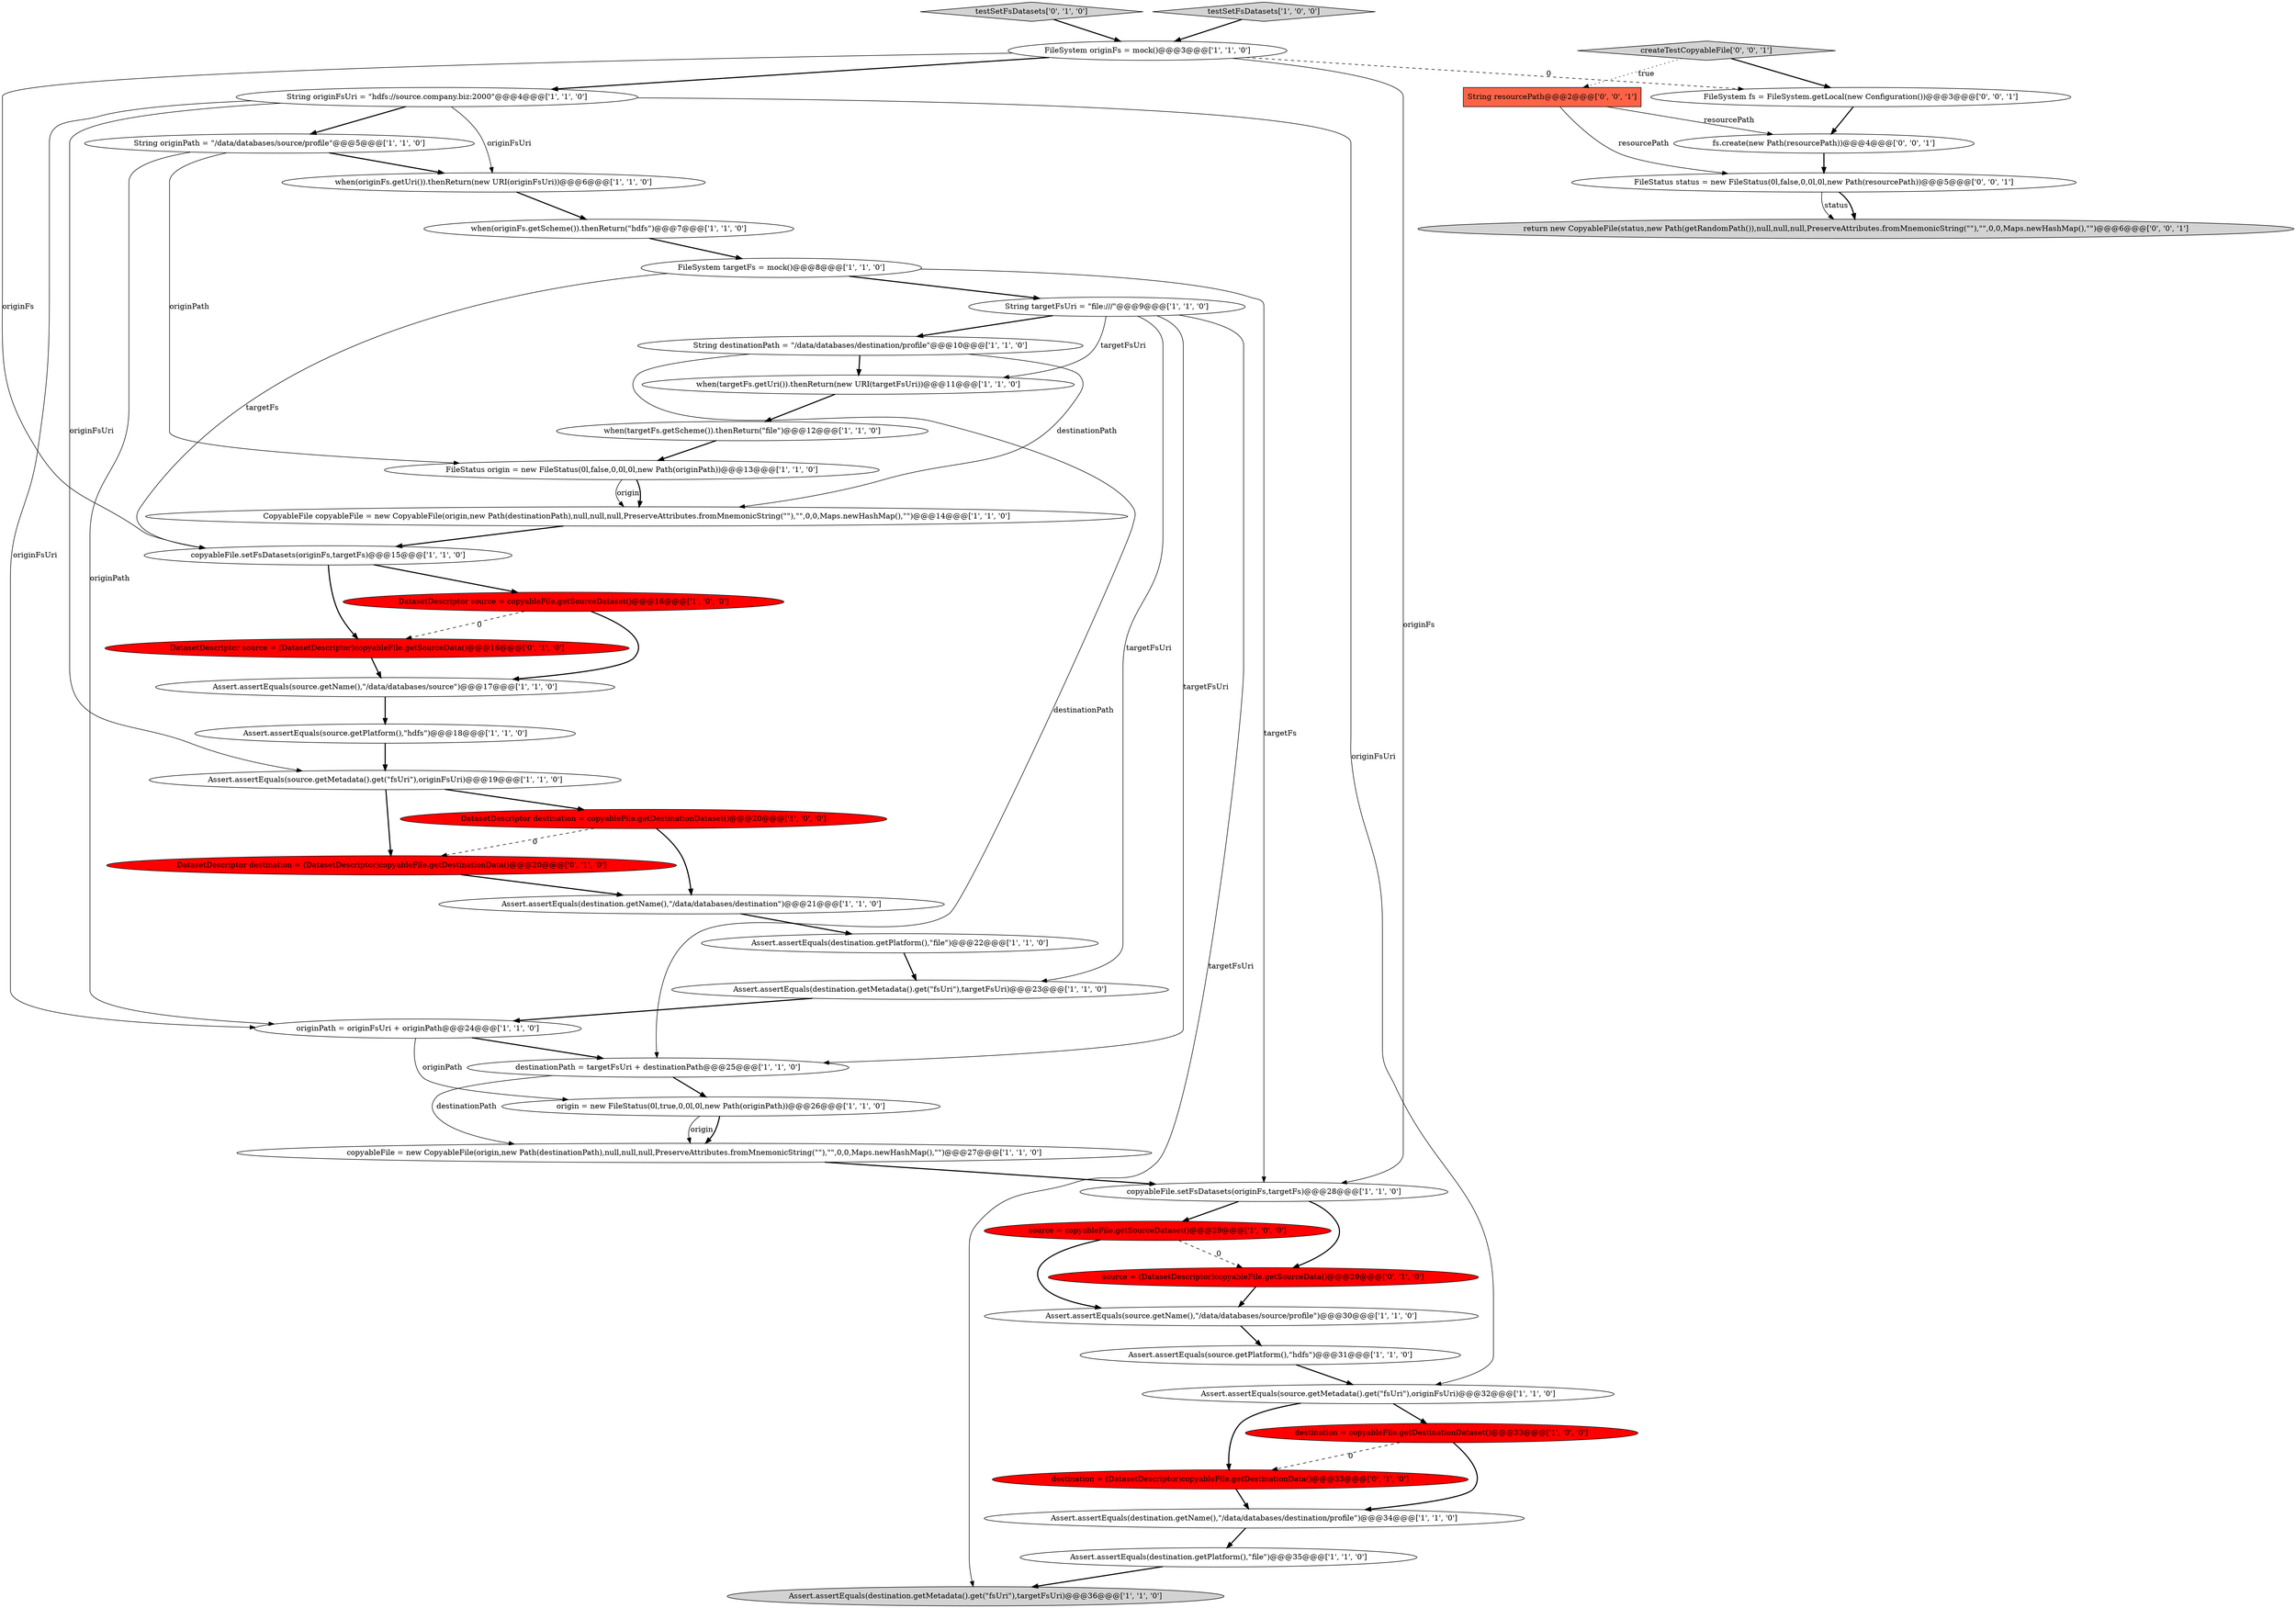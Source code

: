digraph {
30 [style = filled, label = "FileSystem targetFs = mock()@@@8@@@['1', '1', '0']", fillcolor = white, shape = ellipse image = "AAA0AAABBB1BBB"];
14 [style = filled, label = "destination = copyableFile.getDestinationDataset()@@@33@@@['1', '0', '0']", fillcolor = red, shape = ellipse image = "AAA1AAABBB1BBB"];
28 [style = filled, label = "CopyableFile copyableFile = new CopyableFile(origin,new Path(destinationPath),null,null,null,PreserveAttributes.fromMnemonicString(\"\"),\"\",0,0,Maps.newHashMap(),\"\")@@@14@@@['1', '1', '0']", fillcolor = white, shape = ellipse image = "AAA0AAABBB1BBB"];
24 [style = filled, label = "String originPath = \"/data/databases/source/profile\"@@@5@@@['1', '1', '0']", fillcolor = white, shape = ellipse image = "AAA0AAABBB1BBB"];
38 [style = filled, label = "testSetFsDatasets['0', '1', '0']", fillcolor = lightgray, shape = diamond image = "AAA0AAABBB2BBB"];
34 [style = filled, label = "FileSystem originFs = mock()@@@3@@@['1', '1', '0']", fillcolor = white, shape = ellipse image = "AAA0AAABBB1BBB"];
0 [style = filled, label = "Assert.assertEquals(source.getMetadata().get(\"fsUri\"),originFsUri)@@@19@@@['1', '1', '0']", fillcolor = white, shape = ellipse image = "AAA0AAABBB1BBB"];
8 [style = filled, label = "copyableFile = new CopyableFile(origin,new Path(destinationPath),null,null,null,PreserveAttributes.fromMnemonicString(\"\"),\"\",0,0,Maps.newHashMap(),\"\")@@@27@@@['1', '1', '0']", fillcolor = white, shape = ellipse image = "AAA0AAABBB1BBB"];
21 [style = filled, label = "when(originFs.getScheme()).thenReturn(\"hdfs\")@@@7@@@['1', '1', '0']", fillcolor = white, shape = ellipse image = "AAA0AAABBB1BBB"];
6 [style = filled, label = "DatasetDescriptor destination = copyableFile.getDestinationDataset()@@@20@@@['1', '0', '0']", fillcolor = red, shape = ellipse image = "AAA1AAABBB1BBB"];
44 [style = filled, label = "FileStatus status = new FileStatus(0l,false,0,0l,0l,new Path(resourcePath))@@@5@@@['0', '0', '1']", fillcolor = white, shape = ellipse image = "AAA0AAABBB3BBB"];
2 [style = filled, label = "DatasetDescriptor source = copyableFile.getSourceDataset()@@@16@@@['1', '0', '0']", fillcolor = red, shape = ellipse image = "AAA1AAABBB1BBB"];
42 [style = filled, label = "String resourcePath@@@2@@@['0', '0', '1']", fillcolor = tomato, shape = box image = "AAA0AAABBB3BBB"];
23 [style = filled, label = "Assert.assertEquals(source.getPlatform(),\"hdfs\")@@@31@@@['1', '1', '0']", fillcolor = white, shape = ellipse image = "AAA0AAABBB1BBB"];
4 [style = filled, label = "source = copyableFile.getSourceDataset()@@@29@@@['1', '0', '0']", fillcolor = red, shape = ellipse image = "AAA1AAABBB1BBB"];
31 [style = filled, label = "Assert.assertEquals(source.getName(),\"/data/databases/source\")@@@17@@@['1', '1', '0']", fillcolor = white, shape = ellipse image = "AAA0AAABBB1BBB"];
32 [style = filled, label = "Assert.assertEquals(destination.getName(),\"/data/databases/destination\")@@@21@@@['1', '1', '0']", fillcolor = white, shape = ellipse image = "AAA0AAABBB1BBB"];
35 [style = filled, label = "DatasetDescriptor source = (DatasetDescriptor)copyableFile.getSourceData()@@@16@@@['0', '1', '0']", fillcolor = red, shape = ellipse image = "AAA1AAABBB2BBB"];
26 [style = filled, label = "Assert.assertEquals(source.getPlatform(),\"hdfs\")@@@18@@@['1', '1', '0']", fillcolor = white, shape = ellipse image = "AAA0AAABBB1BBB"];
25 [style = filled, label = "Assert.assertEquals(destination.getName(),\"/data/databases/destination/profile\")@@@34@@@['1', '1', '0']", fillcolor = white, shape = ellipse image = "AAA0AAABBB1BBB"];
13 [style = filled, label = "originPath = originFsUri + originPath@@@24@@@['1', '1', '0']", fillcolor = white, shape = ellipse image = "AAA0AAABBB1BBB"];
17 [style = filled, label = "String targetFsUri = \"file:///\"@@@9@@@['1', '1', '0']", fillcolor = white, shape = ellipse image = "AAA0AAABBB1BBB"];
1 [style = filled, label = "testSetFsDatasets['1', '0', '0']", fillcolor = lightgray, shape = diamond image = "AAA0AAABBB1BBB"];
29 [style = filled, label = "when(originFs.getUri()).thenReturn(new URI(originFsUri))@@@6@@@['1', '1', '0']", fillcolor = white, shape = ellipse image = "AAA0AAABBB1BBB"];
20 [style = filled, label = "String destinationPath = \"/data/databases/destination/profile\"@@@10@@@['1', '1', '0']", fillcolor = white, shape = ellipse image = "AAA0AAABBB1BBB"];
3 [style = filled, label = "when(targetFs.getScheme()).thenReturn(\"file\")@@@12@@@['1', '1', '0']", fillcolor = white, shape = ellipse image = "AAA0AAABBB1BBB"];
9 [style = filled, label = "copyableFile.setFsDatasets(originFs,targetFs)@@@28@@@['1', '1', '0']", fillcolor = white, shape = ellipse image = "AAA0AAABBB1BBB"];
18 [style = filled, label = "when(targetFs.getUri()).thenReturn(new URI(targetFsUri))@@@11@@@['1', '1', '0']", fillcolor = white, shape = ellipse image = "AAA0AAABBB1BBB"];
37 [style = filled, label = "DatasetDescriptor destination = (DatasetDescriptor)copyableFile.getDestinationData()@@@20@@@['0', '1', '0']", fillcolor = red, shape = ellipse image = "AAA1AAABBB2BBB"];
41 [style = filled, label = "createTestCopyableFile['0', '0', '1']", fillcolor = lightgray, shape = diamond image = "AAA0AAABBB3BBB"];
36 [style = filled, label = "destination = (DatasetDescriptor)copyableFile.getDestinationData()@@@33@@@['0', '1', '0']", fillcolor = red, shape = ellipse image = "AAA1AAABBB2BBB"];
45 [style = filled, label = "FileSystem fs = FileSystem.getLocal(new Configuration())@@@3@@@['0', '0', '1']", fillcolor = white, shape = ellipse image = "AAA0AAABBB3BBB"];
7 [style = filled, label = "Assert.assertEquals(destination.getMetadata().get(\"fsUri\"),targetFsUri)@@@36@@@['1', '1', '0']", fillcolor = lightgray, shape = ellipse image = "AAA0AAABBB1BBB"];
33 [style = filled, label = "Assert.assertEquals(source.getName(),\"/data/databases/source/profile\")@@@30@@@['1', '1', '0']", fillcolor = white, shape = ellipse image = "AAA0AAABBB1BBB"];
22 [style = filled, label = "Assert.assertEquals(destination.getPlatform(),\"file\")@@@22@@@['1', '1', '0']", fillcolor = white, shape = ellipse image = "AAA0AAABBB1BBB"];
16 [style = filled, label = "destinationPath = targetFsUri + destinationPath@@@25@@@['1', '1', '0']", fillcolor = white, shape = ellipse image = "AAA0AAABBB1BBB"];
39 [style = filled, label = "source = (DatasetDescriptor)copyableFile.getSourceData()@@@29@@@['0', '1', '0']", fillcolor = red, shape = ellipse image = "AAA1AAABBB2BBB"];
15 [style = filled, label = "copyableFile.setFsDatasets(originFs,targetFs)@@@15@@@['1', '1', '0']", fillcolor = white, shape = ellipse image = "AAA0AAABBB1BBB"];
19 [style = filled, label = "FileStatus origin = new FileStatus(0l,false,0,0l,0l,new Path(originPath))@@@13@@@['1', '1', '0']", fillcolor = white, shape = ellipse image = "AAA0AAABBB1BBB"];
27 [style = filled, label = "Assert.assertEquals(destination.getPlatform(),\"file\")@@@35@@@['1', '1', '0']", fillcolor = white, shape = ellipse image = "AAA0AAABBB1BBB"];
12 [style = filled, label = "Assert.assertEquals(source.getMetadata().get(\"fsUri\"),originFsUri)@@@32@@@['1', '1', '0']", fillcolor = white, shape = ellipse image = "AAA0AAABBB1BBB"];
11 [style = filled, label = "String originFsUri = \"hdfs://source.company.biz:2000\"@@@4@@@['1', '1', '0']", fillcolor = white, shape = ellipse image = "AAA0AAABBB1BBB"];
40 [style = filled, label = "fs.create(new Path(resourcePath))@@@4@@@['0', '0', '1']", fillcolor = white, shape = ellipse image = "AAA0AAABBB3BBB"];
10 [style = filled, label = "origin = new FileStatus(0l,true,0,0l,0l,new Path(originPath))@@@26@@@['1', '1', '0']", fillcolor = white, shape = ellipse image = "AAA0AAABBB1BBB"];
43 [style = filled, label = "return new CopyableFile(status,new Path(getRandomPath()),null,null,null,PreserveAttributes.fromMnemonicString(\"\"),\"\",0,0,Maps.newHashMap(),\"\")@@@6@@@['0', '0', '1']", fillcolor = lightgray, shape = ellipse image = "AAA0AAABBB3BBB"];
5 [style = filled, label = "Assert.assertEquals(destination.getMetadata().get(\"fsUri\"),targetFsUri)@@@23@@@['1', '1', '0']", fillcolor = white, shape = ellipse image = "AAA0AAABBB1BBB"];
6->32 [style = bold, label=""];
35->31 [style = bold, label=""];
20->28 [style = solid, label="destinationPath"];
18->3 [style = bold, label=""];
32->22 [style = bold, label=""];
15->2 [style = bold, label=""];
16->8 [style = solid, label="destinationPath"];
14->25 [style = bold, label=""];
9->39 [style = bold, label=""];
30->17 [style = bold, label=""];
28->15 [style = bold, label=""];
10->8 [style = solid, label="origin"];
0->37 [style = bold, label=""];
24->13 [style = solid, label="originPath"];
0->6 [style = bold, label=""];
16->10 [style = bold, label=""];
11->29 [style = solid, label="originFsUri"];
2->35 [style = dashed, label="0"];
9->4 [style = bold, label=""];
24->19 [style = solid, label="originPath"];
44->43 [style = solid, label="status"];
12->36 [style = bold, label=""];
24->29 [style = bold, label=""];
4->39 [style = dashed, label="0"];
21->30 [style = bold, label=""];
34->45 [style = dashed, label="0"];
4->33 [style = bold, label=""];
11->24 [style = bold, label=""];
6->37 [style = dashed, label="0"];
34->15 [style = solid, label="originFs"];
17->16 [style = solid, label="targetFsUri"];
22->5 [style = bold, label=""];
13->16 [style = bold, label=""];
34->11 [style = bold, label=""];
29->21 [style = bold, label=""];
15->35 [style = bold, label=""];
39->33 [style = bold, label=""];
44->43 [style = bold, label=""];
17->7 [style = solid, label="targetFsUri"];
33->23 [style = bold, label=""];
42->40 [style = solid, label="resourcePath"];
14->36 [style = dashed, label="0"];
20->18 [style = bold, label=""];
25->27 [style = bold, label=""];
11->0 [style = solid, label="originFsUri"];
17->5 [style = solid, label="targetFsUri"];
31->26 [style = bold, label=""];
26->0 [style = bold, label=""];
1->34 [style = bold, label=""];
36->25 [style = bold, label=""];
34->9 [style = solid, label="originFs"];
10->8 [style = bold, label=""];
3->19 [style = bold, label=""];
30->15 [style = solid, label="targetFs"];
5->13 [style = bold, label=""];
17->18 [style = solid, label="targetFsUri"];
27->7 [style = bold, label=""];
20->16 [style = solid, label="destinationPath"];
13->10 [style = solid, label="originPath"];
12->14 [style = bold, label=""];
8->9 [style = bold, label=""];
38->34 [style = bold, label=""];
37->32 [style = bold, label=""];
42->44 [style = solid, label="resourcePath"];
19->28 [style = solid, label="origin"];
30->9 [style = solid, label="targetFs"];
41->45 [style = bold, label=""];
23->12 [style = bold, label=""];
41->42 [style = dotted, label="true"];
19->28 [style = bold, label=""];
11->12 [style = solid, label="originFsUri"];
11->13 [style = solid, label="originFsUri"];
45->40 [style = bold, label=""];
40->44 [style = bold, label=""];
17->20 [style = bold, label=""];
2->31 [style = bold, label=""];
}
